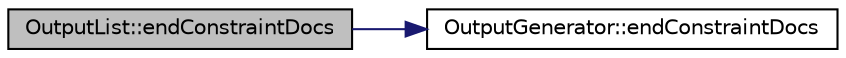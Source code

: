 digraph "OutputList::endConstraintDocs"
{
 // LATEX_PDF_SIZE
  edge [fontname="Helvetica",fontsize="10",labelfontname="Helvetica",labelfontsize="10"];
  node [fontname="Helvetica",fontsize="10",shape=record];
  rankdir="LR";
  Node1 [label="OutputList::endConstraintDocs",height=0.2,width=0.4,color="black", fillcolor="grey75", style="filled", fontcolor="black",tooltip=" "];
  Node1 -> Node2 [color="midnightblue",fontsize="10",style="solid",fontname="Helvetica"];
  Node2 [label="OutputGenerator::endConstraintDocs",height=0.2,width=0.4,color="black", fillcolor="white", style="filled",URL="$classOutputGenerator.html#a079c2400a911349969e61531d72c554e",tooltip=" "];
}
